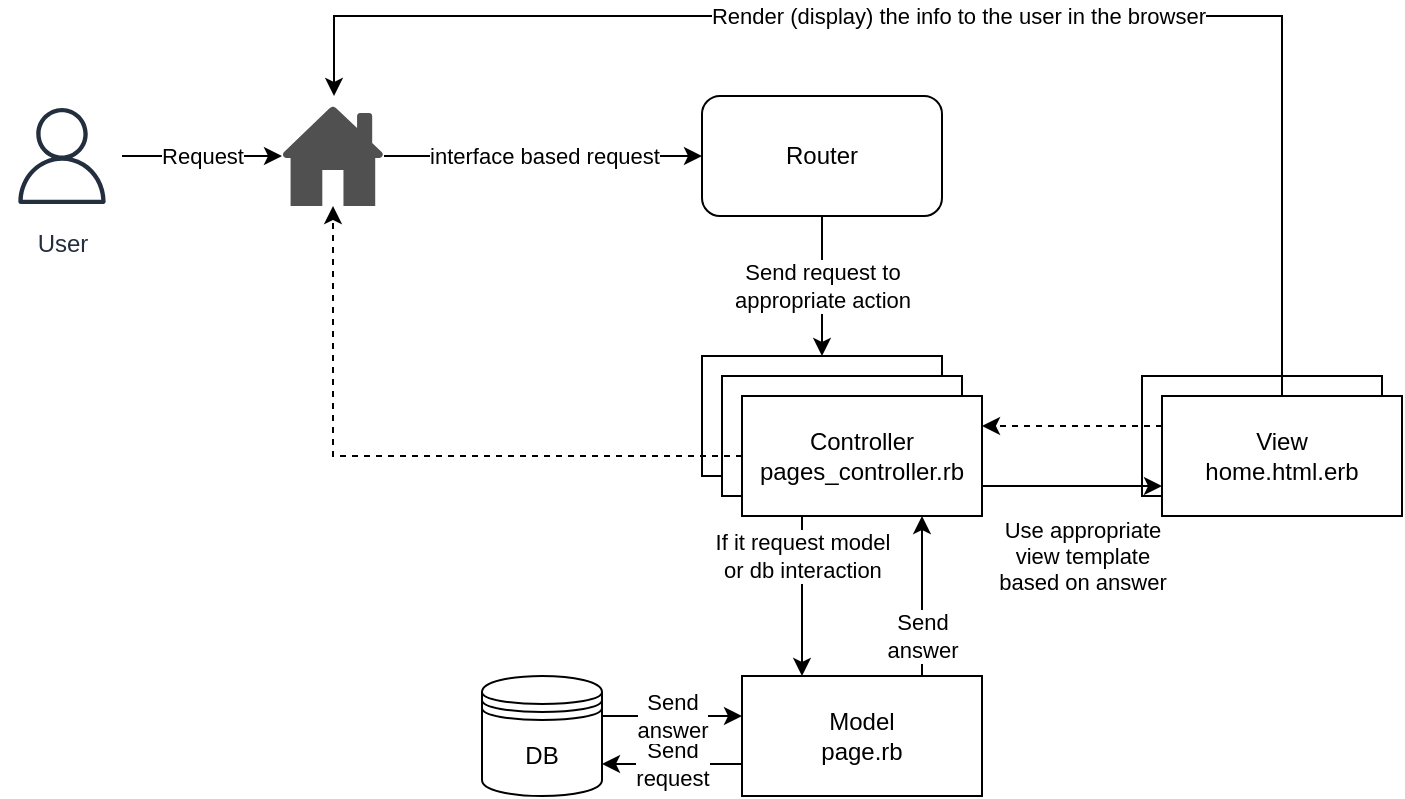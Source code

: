 <mxfile version="14.4.3" type="device"><diagram id="CDF-JO8I-p50UYr-py4H" name="Page-1"><mxGraphModel dx="1550" dy="895" grid="1" gridSize="10" guides="1" tooltips="1" connect="1" arrows="1" fold="1" page="1" pageScale="1" pageWidth="900" pageHeight="500" math="0" shadow="0"><root><mxCell id="0"/><mxCell id="1" parent="0"/><mxCell id="dzBm4ZGUixFgnVaMHZkN-16" value="Request" style="edgeStyle=orthogonalEdgeStyle;rounded=0;orthogonalLoop=1;jettySize=auto;html=1;" edge="1" parent="1" source="dzBm4ZGUixFgnVaMHZkN-1" target="dzBm4ZGUixFgnVaMHZkN-3"><mxGeometry relative="1" as="geometry"/></mxCell><mxCell id="dzBm4ZGUixFgnVaMHZkN-1" value="User" style="outlineConnect=0;fontColor=#232F3E;gradientColor=none;strokeColor=#232F3E;fillColor=#ffffff;dashed=0;verticalLabelPosition=bottom;verticalAlign=top;align=center;html=1;fontSize=12;fontStyle=0;aspect=fixed;shape=mxgraph.aws4.resourceIcon;resIcon=mxgraph.aws4.user;" vertex="1" parent="1"><mxGeometry x="150" y="100" width="60" height="60" as="geometry"/></mxCell><mxCell id="dzBm4ZGUixFgnVaMHZkN-5" value="interface based request" style="edgeStyle=orthogonalEdgeStyle;rounded=0;orthogonalLoop=1;jettySize=auto;html=1;entryX=0;entryY=0.5;entryDx=0;entryDy=0;" edge="1" parent="1" source="dzBm4ZGUixFgnVaMHZkN-3" target="dzBm4ZGUixFgnVaMHZkN-4"><mxGeometry relative="1" as="geometry"/></mxCell><mxCell id="dzBm4ZGUixFgnVaMHZkN-3" value="" style="pointerEvents=1;shadow=0;dashed=0;html=1;strokeColor=none;fillColor=#505050;labelPosition=center;verticalLabelPosition=bottom;verticalAlign=top;outlineConnect=0;align=center;shape=mxgraph.office.concepts.home;" vertex="1" parent="1"><mxGeometry x="290" y="105" width="51" height="50" as="geometry"/></mxCell><mxCell id="dzBm4ZGUixFgnVaMHZkN-9" value="Send request to&lt;br&gt;appropriate action" style="edgeStyle=orthogonalEdgeStyle;rounded=0;orthogonalLoop=1;jettySize=auto;html=1;entryX=0.5;entryY=0;entryDx=0;entryDy=0;" edge="1" parent="1" source="dzBm4ZGUixFgnVaMHZkN-4" target="dzBm4ZGUixFgnVaMHZkN-6"><mxGeometry relative="1" as="geometry"/></mxCell><mxCell id="dzBm4ZGUixFgnVaMHZkN-4" value="Router" style="rounded=1;whiteSpace=wrap;html=1;" vertex="1" parent="1"><mxGeometry x="500" y="100" width="120" height="60" as="geometry"/></mxCell><mxCell id="dzBm4ZGUixFgnVaMHZkN-6" value="Controller" style="rounded=0;whiteSpace=wrap;html=1;" vertex="1" parent="1"><mxGeometry x="500" y="230" width="120" height="60" as="geometry"/></mxCell><mxCell id="dzBm4ZGUixFgnVaMHZkN-7" value="Controller" style="rounded=0;whiteSpace=wrap;html=1;" vertex="1" parent="1"><mxGeometry x="510" y="240" width="120" height="60" as="geometry"/></mxCell><mxCell id="dzBm4ZGUixFgnVaMHZkN-15" style="edgeStyle=orthogonalEdgeStyle;rounded=0;orthogonalLoop=1;jettySize=auto;html=1;exitX=0;exitY=0.5;exitDx=0;exitDy=0;dashed=1;" edge="1" parent="1" source="dzBm4ZGUixFgnVaMHZkN-8" target="dzBm4ZGUixFgnVaMHZkN-3"><mxGeometry relative="1" as="geometry"/></mxCell><mxCell id="dzBm4ZGUixFgnVaMHZkN-20" value="If it request model&lt;br&gt;or db interaction" style="edgeStyle=orthogonalEdgeStyle;rounded=0;orthogonalLoop=1;jettySize=auto;html=1;exitX=0.25;exitY=1;exitDx=0;exitDy=0;entryX=0.25;entryY=0;entryDx=0;entryDy=0;" edge="1" parent="1"><mxGeometry x="-0.5" relative="1" as="geometry"><mxPoint x="550" y="310" as="sourcePoint"/><mxPoint x="550" y="390" as="targetPoint"/><mxPoint as="offset"/></mxGeometry></mxCell><mxCell id="dzBm4ZGUixFgnVaMHZkN-8" value="Controller&lt;br&gt;pages_controller.rb" style="rounded=0;whiteSpace=wrap;html=1;" vertex="1" parent="1"><mxGeometry x="520" y="250" width="120" height="60" as="geometry"/></mxCell><mxCell id="dzBm4ZGUixFgnVaMHZkN-10" value="View&lt;br&gt;home.html.erb" style="rounded=0;whiteSpace=wrap;html=1;" vertex="1" parent="1"><mxGeometry x="720" y="240" width="120" height="60" as="geometry"/></mxCell><mxCell id="dzBm4ZGUixFgnVaMHZkN-14" style="edgeStyle=orthogonalEdgeStyle;rounded=0;orthogonalLoop=1;jettySize=auto;html=1;entryX=1;entryY=0.25;entryDx=0;entryDy=0;exitX=0;exitY=0.25;exitDx=0;exitDy=0;dashed=1;" edge="1" parent="1" source="dzBm4ZGUixFgnVaMHZkN-12" target="dzBm4ZGUixFgnVaMHZkN-8"><mxGeometry relative="1" as="geometry"/></mxCell><mxCell id="dzBm4ZGUixFgnVaMHZkN-17" value="Render (display) the info to the user in the browser" style="edgeStyle=orthogonalEdgeStyle;rounded=0;orthogonalLoop=1;jettySize=auto;html=1;exitX=0.5;exitY=0;exitDx=0;exitDy=0;" edge="1" parent="1" source="dzBm4ZGUixFgnVaMHZkN-12"><mxGeometry relative="1" as="geometry"><mxPoint x="316" y="100" as="targetPoint"/><Array as="points"><mxPoint x="790" y="60"/><mxPoint x="316" y="60"/></Array></mxGeometry></mxCell><mxCell id="dzBm4ZGUixFgnVaMHZkN-12" value="View&lt;br&gt;home.html.erb" style="rounded=0;whiteSpace=wrap;html=1;" vertex="1" parent="1"><mxGeometry x="730" y="250" width="120" height="60" as="geometry"/></mxCell><mxCell id="dzBm4ZGUixFgnVaMHZkN-11" value="Use appropriate&lt;br&gt;view template&lt;br&gt;based on answer" style="edgeStyle=orthogonalEdgeStyle;rounded=0;orthogonalLoop=1;jettySize=auto;html=1;entryX=0;entryY=0.75;entryDx=0;entryDy=0;exitX=1;exitY=0.75;exitDx=0;exitDy=0;" edge="1" parent="1" source="dzBm4ZGUixFgnVaMHZkN-8" target="dzBm4ZGUixFgnVaMHZkN-12"><mxGeometry x="0.111" y="-35" relative="1" as="geometry"><mxPoint as="offset"/></mxGeometry></mxCell><mxCell id="dzBm4ZGUixFgnVaMHZkN-25" value="Send &lt;br&gt;request" style="edgeStyle=orthogonalEdgeStyle;rounded=0;orthogonalLoop=1;jettySize=auto;html=1;entryX=1;entryY=0.5;entryDx=0;entryDy=0;" edge="1" parent="1"><mxGeometry relative="1" as="geometry"><mxPoint x="520" y="434" as="sourcePoint"/><mxPoint x="450" y="434" as="targetPoint"/></mxGeometry></mxCell><mxCell id="dzBm4ZGUixFgnVaMHZkN-27" value="Send&lt;br&gt;answer" style="edgeStyle=orthogonalEdgeStyle;rounded=0;orthogonalLoop=1;jettySize=auto;html=1;entryX=0.75;entryY=1;entryDx=0;entryDy=0;exitX=0.75;exitY=0;exitDx=0;exitDy=0;" edge="1" parent="1" source="dzBm4ZGUixFgnVaMHZkN-19" target="dzBm4ZGUixFgnVaMHZkN-8"><mxGeometry x="-0.5" relative="1" as="geometry"><mxPoint as="offset"/></mxGeometry></mxCell><mxCell id="dzBm4ZGUixFgnVaMHZkN-19" value="Model&lt;br&gt;page.rb" style="rounded=0;whiteSpace=wrap;html=1;" vertex="1" parent="1"><mxGeometry x="520" y="390" width="120" height="60" as="geometry"/></mxCell><mxCell id="dzBm4ZGUixFgnVaMHZkN-26" value="Send&lt;br&gt;answer" style="edgeStyle=orthogonalEdgeStyle;rounded=0;orthogonalLoop=1;jettySize=auto;html=1;" edge="1" parent="1"><mxGeometry relative="1" as="geometry"><mxPoint x="520" y="410" as="targetPoint"/><mxPoint x="450" y="410" as="sourcePoint"/></mxGeometry></mxCell><mxCell id="dzBm4ZGUixFgnVaMHZkN-24" value="DB" style="shape=datastore;whiteSpace=wrap;html=1;" vertex="1" parent="1"><mxGeometry x="390" y="390" width="60" height="60" as="geometry"/></mxCell></root></mxGraphModel></diagram></mxfile>